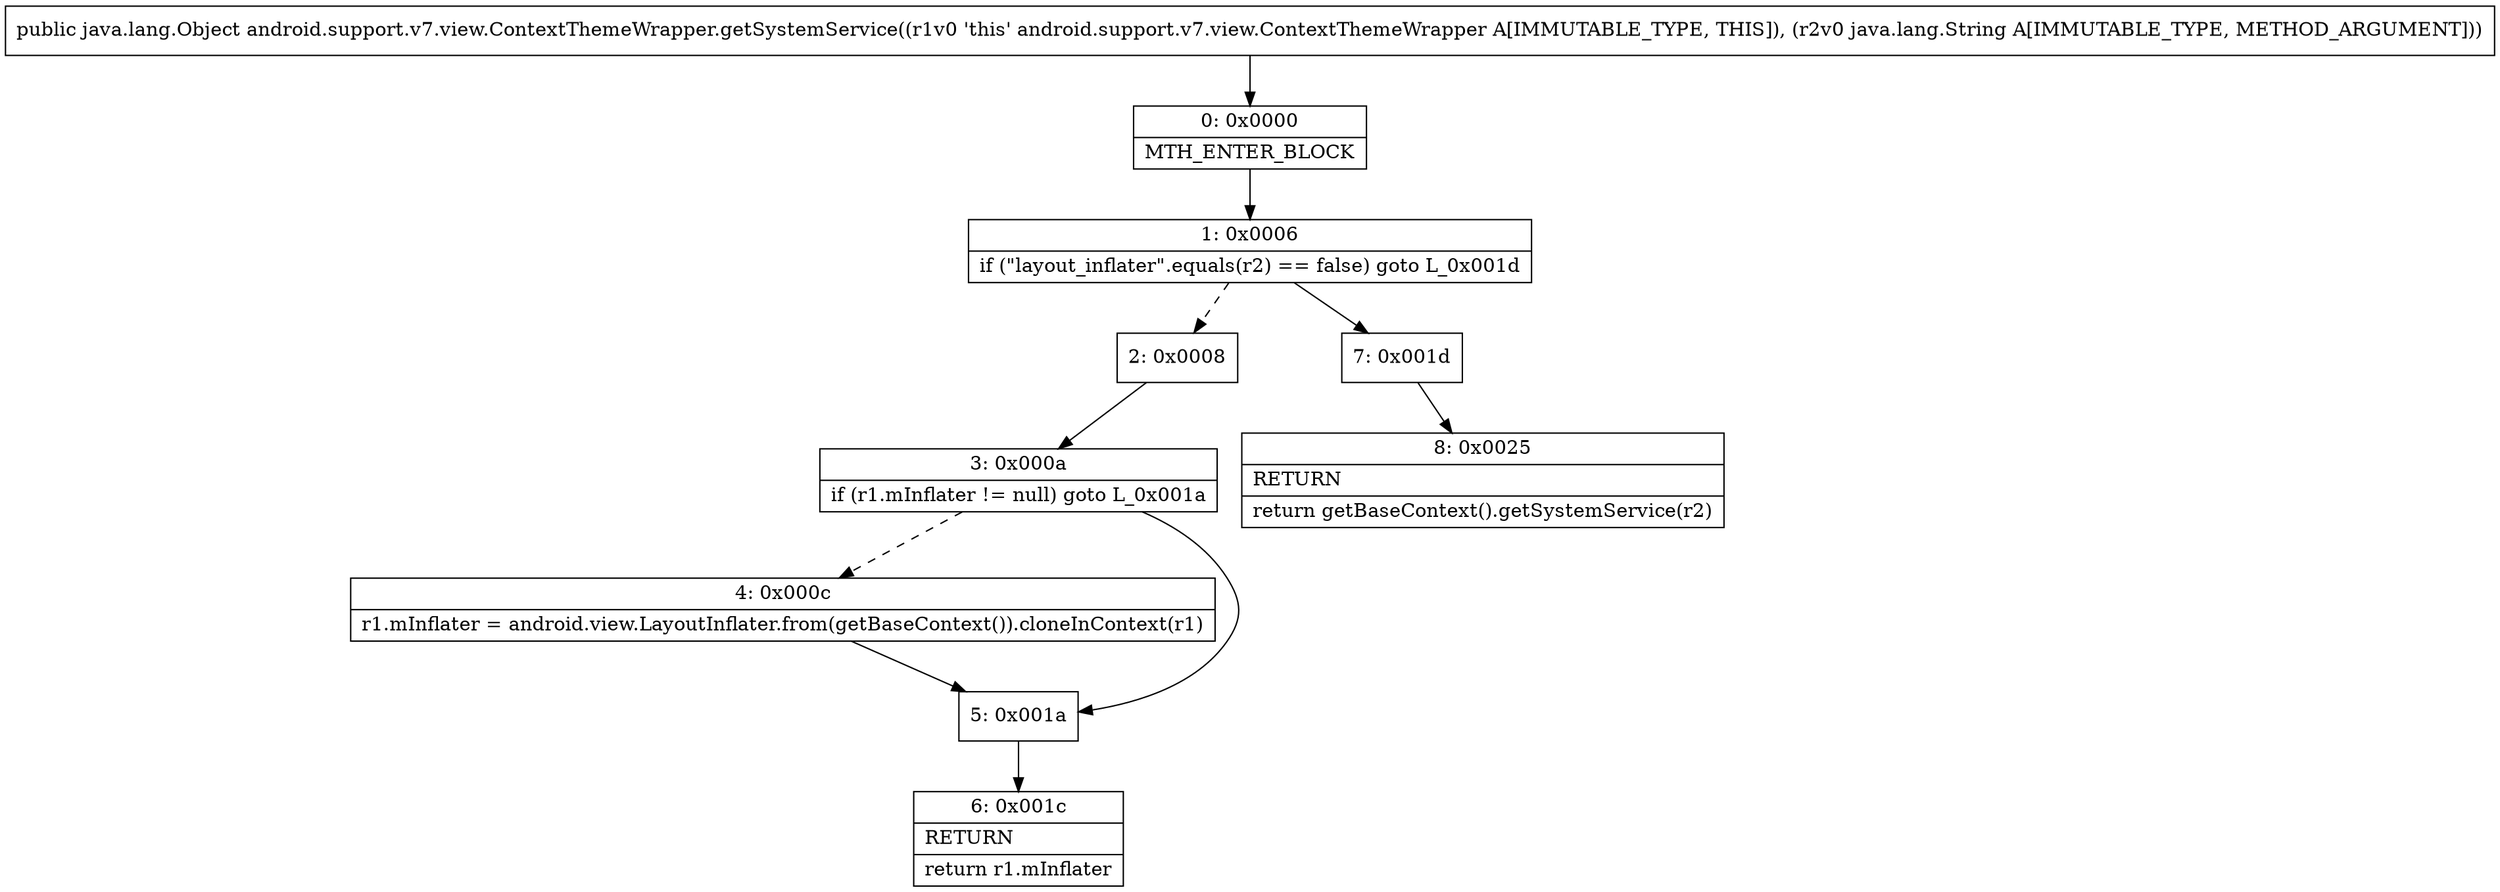 digraph "CFG forandroid.support.v7.view.ContextThemeWrapper.getSystemService(Ljava\/lang\/String;)Ljava\/lang\/Object;" {
Node_0 [shape=record,label="{0\:\ 0x0000|MTH_ENTER_BLOCK\l}"];
Node_1 [shape=record,label="{1\:\ 0x0006|if (\"layout_inflater\".equals(r2) == false) goto L_0x001d\l}"];
Node_2 [shape=record,label="{2\:\ 0x0008}"];
Node_3 [shape=record,label="{3\:\ 0x000a|if (r1.mInflater != null) goto L_0x001a\l}"];
Node_4 [shape=record,label="{4\:\ 0x000c|r1.mInflater = android.view.LayoutInflater.from(getBaseContext()).cloneInContext(r1)\l}"];
Node_5 [shape=record,label="{5\:\ 0x001a}"];
Node_6 [shape=record,label="{6\:\ 0x001c|RETURN\l|return r1.mInflater\l}"];
Node_7 [shape=record,label="{7\:\ 0x001d}"];
Node_8 [shape=record,label="{8\:\ 0x0025|RETURN\l|return getBaseContext().getSystemService(r2)\l}"];
MethodNode[shape=record,label="{public java.lang.Object android.support.v7.view.ContextThemeWrapper.getSystemService((r1v0 'this' android.support.v7.view.ContextThemeWrapper A[IMMUTABLE_TYPE, THIS]), (r2v0 java.lang.String A[IMMUTABLE_TYPE, METHOD_ARGUMENT])) }"];
MethodNode -> Node_0;
Node_0 -> Node_1;
Node_1 -> Node_2[style=dashed];
Node_1 -> Node_7;
Node_2 -> Node_3;
Node_3 -> Node_4[style=dashed];
Node_3 -> Node_5;
Node_4 -> Node_5;
Node_5 -> Node_6;
Node_7 -> Node_8;
}

